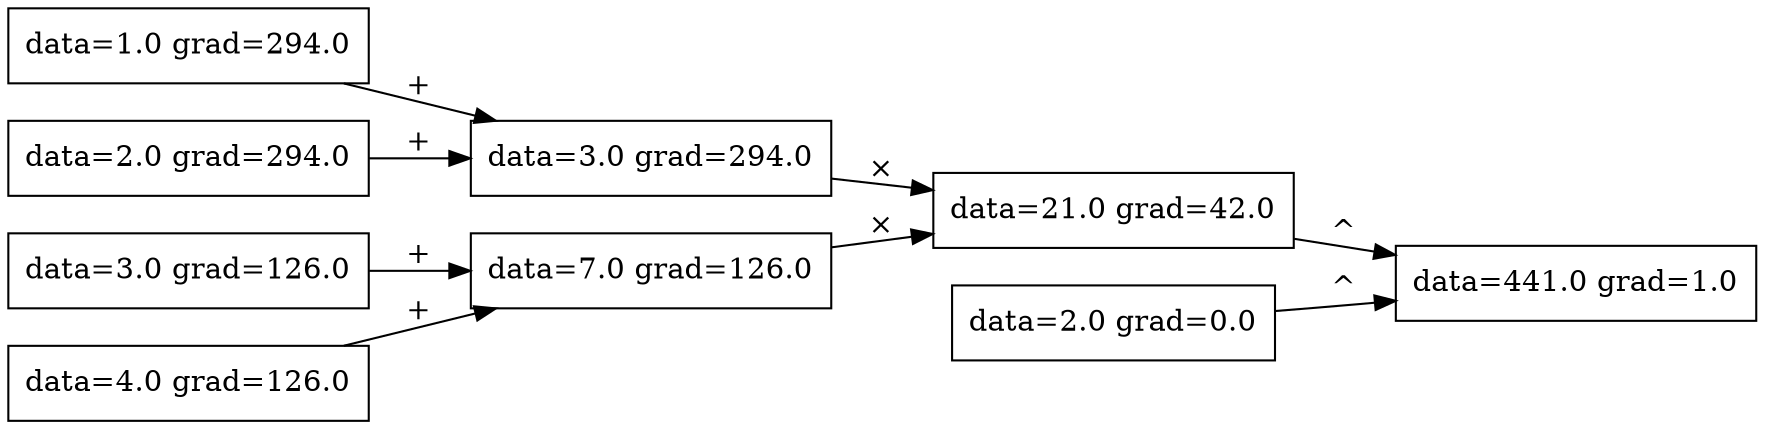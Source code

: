 digraph {
    node [shape=box]
    rankdir="LR"    0 [ label = "data=441.0 grad=1.0" ]
    1 [ label = "data=21.0 grad=42.0" ]
    2 [ label = "data=3.0 grad=294.0" ]
    3 [ label = "data=1.0 grad=294.0" ]
    4 [ label = "data=2.0 grad=294.0" ]
    5 [ label = "data=7.0 grad=126.0" ]
    6 [ label = "data=3.0 grad=126.0" ]
    7 [ label = "data=4.0 grad=126.0" ]
    8 [ label = "data=2.0 grad=0.0" ]
    3 -> 2 [ label = "+" ]
    4 -> 2 [ label = "+" ]
    2 -> 1 [ label = "×" ]
    6 -> 5 [ label = "+" ]
    7 -> 5 [ label = "+" ]
    5 -> 1 [ label = "×" ]
    1 -> 0 [ label = "^" ]
    8 -> 0 [ label = "^" ]
}
